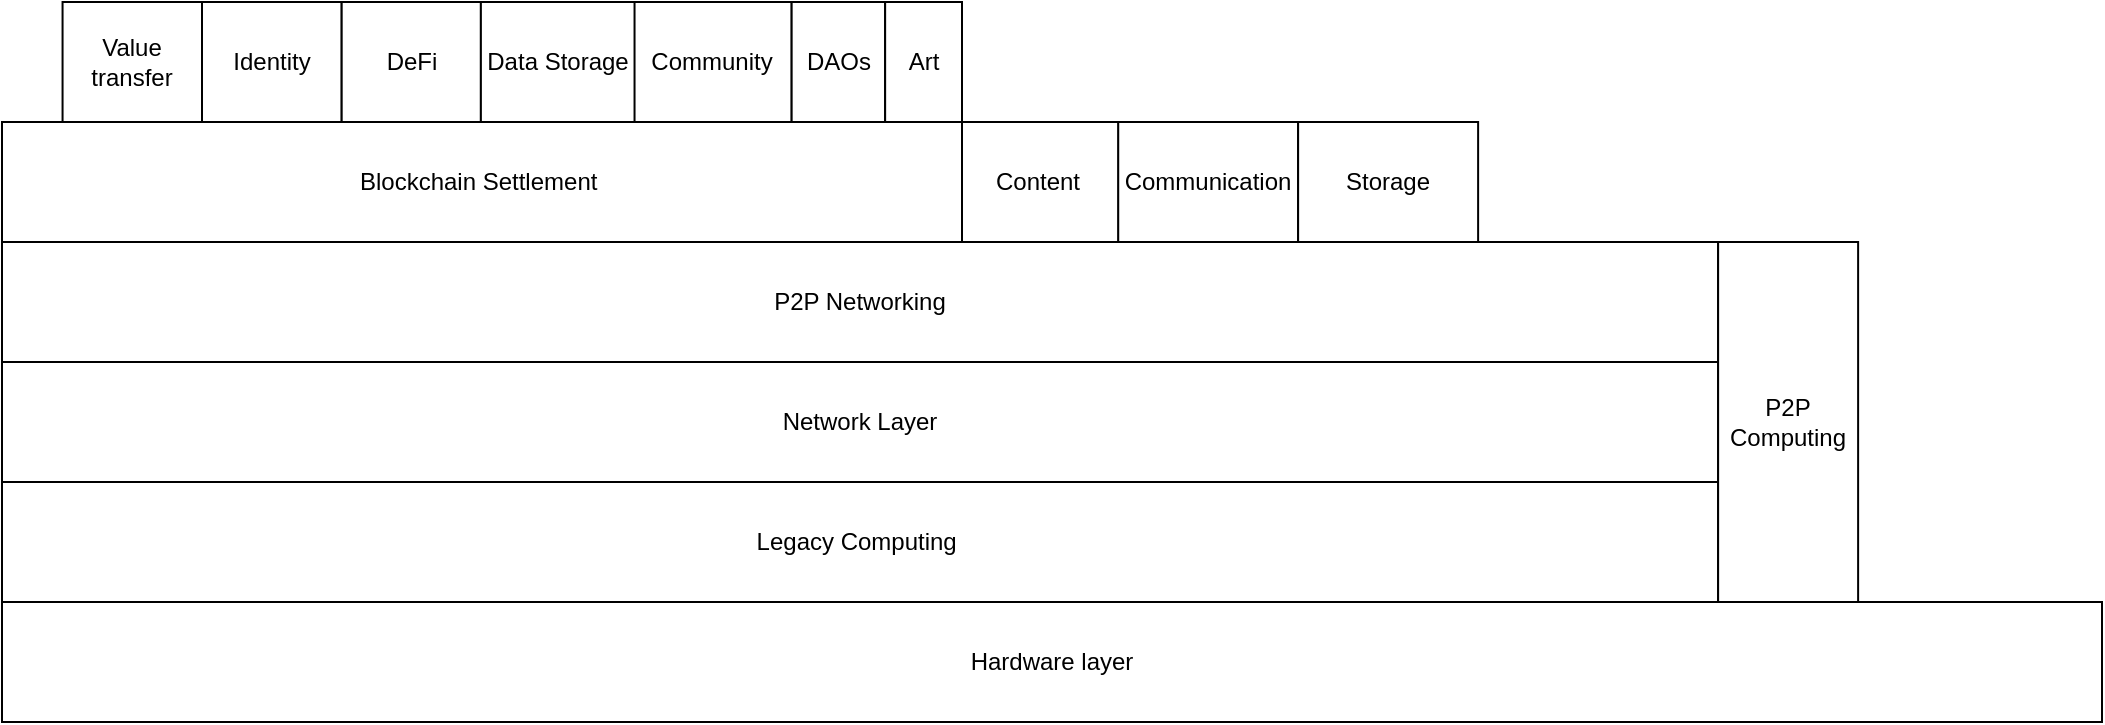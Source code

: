 <mxfile version="15.0.6" type="github">
  <diagram id="qrj2RsEYHnxCMvU44XKw" name="Page-1">
    <mxGraphModel dx="1090" dy="585" grid="1" gridSize="10" guides="1" tooltips="1" connect="1" arrows="1" fold="1" page="1" pageScale="1" pageWidth="827" pageHeight="1169" math="0" shadow="0">
      <root>
        <mxCell id="0" />
        <mxCell id="1" parent="0" />
        <mxCell id="yotDON_448eLQb3-O2F5-28" value="" style="group;container=1;" vertex="1" connectable="0" parent="1">
          <mxGeometry y="280" width="1050" height="300" as="geometry" />
        </mxCell>
        <mxCell id="yotDON_448eLQb3-O2F5-1" value="Hardware layer" style="rounded=0;whiteSpace=wrap;html=1;" vertex="1" parent="yotDON_448eLQb3-O2F5-28">
          <mxGeometry y="240" width="1050" height="60" as="geometry" />
        </mxCell>
        <mxCell id="yotDON_448eLQb3-O2F5-2" value="Network Layer" style="rounded=0;whiteSpace=wrap;html=1;" vertex="1" parent="yotDON_448eLQb3-O2F5-28">
          <mxGeometry y="120" width="858.065" height="60" as="geometry" />
        </mxCell>
        <mxCell id="yotDON_448eLQb3-O2F5-11" value="Legacy Computing&amp;nbsp;" style="rounded=0;whiteSpace=wrap;html=1;" vertex="1" parent="yotDON_448eLQb3-O2F5-28">
          <mxGeometry y="180" width="858.065" height="60" as="geometry" />
        </mxCell>
        <mxCell id="yotDON_448eLQb3-O2F5-5" value="P2P Networking" style="rounded=0;whiteSpace=wrap;html=1;" vertex="1" parent="yotDON_448eLQb3-O2F5-28">
          <mxGeometry y="60" width="858.06" height="60" as="geometry" />
        </mxCell>
        <mxCell id="yotDON_448eLQb3-O2F5-9" value="Communication" style="rounded=0;whiteSpace=wrap;html=1;" vertex="1" parent="yotDON_448eLQb3-O2F5-28">
          <mxGeometry x="558.06" width="90" height="60" as="geometry" />
        </mxCell>
        <mxCell id="yotDON_448eLQb3-O2F5-12" value="Storage" style="rounded=0;whiteSpace=wrap;html=1;" vertex="1" parent="yotDON_448eLQb3-O2F5-28">
          <mxGeometry x="648.06" width="90" height="60" as="geometry" />
        </mxCell>
        <mxCell id="yotDON_448eLQb3-O2F5-8" value="Content" style="rounded=0;whiteSpace=wrap;html=1;" vertex="1" parent="yotDON_448eLQb3-O2F5-28">
          <mxGeometry x="478.06" width="80" height="60" as="geometry" />
        </mxCell>
        <mxCell id="yotDON_448eLQb3-O2F5-10" value="P2P Computing" style="rounded=0;whiteSpace=wrap;html=1;" vertex="1" parent="yotDON_448eLQb3-O2F5-28">
          <mxGeometry x="858.06" y="60" width="70" height="180" as="geometry" />
        </mxCell>
        <mxCell id="yotDON_448eLQb3-O2F5-7" value="DeFi" style="rounded=0;whiteSpace=wrap;html=1;" vertex="1" parent="1">
          <mxGeometry x="169.719" y="220" width="69.719" height="60" as="geometry" />
        </mxCell>
        <mxCell id="yotDON_448eLQb3-O2F5-15" value="Data Storage" style="rounded=0;whiteSpace=wrap;html=1;" vertex="1" parent="1">
          <mxGeometry x="239.438" y="220" width="78.434" height="60" as="geometry" />
        </mxCell>
        <mxCell id="yotDON_448eLQb3-O2F5-23" value="DAOs" style="rounded=0;whiteSpace=wrap;html=1;" vertex="1" parent="1">
          <mxGeometry x="394.7" y="220" width="46.87" height="60" as="geometry" />
        </mxCell>
        <mxCell id="yotDON_448eLQb3-O2F5-16" value="Community" style="rounded=0;whiteSpace=wrap;html=1;" vertex="1" parent="1">
          <mxGeometry x="316.27" y="220" width="78.434" height="60" as="geometry" />
        </mxCell>
        <mxCell id="yotDON_448eLQb3-O2F5-6" value="Identity" style="rounded=0;whiteSpace=wrap;html=1;" vertex="1" parent="1">
          <mxGeometry x="100" y="220" width="69.719" height="60" as="geometry" />
        </mxCell>
        <mxCell id="yotDON_448eLQb3-O2F5-34" value="Value transfer" style="rounded=0;whiteSpace=wrap;html=1;" vertex="1" parent="1">
          <mxGeometry x="30.28" y="220" width="69.719" height="60" as="geometry" />
        </mxCell>
        <mxCell id="yotDON_448eLQb3-O2F5-3" value="Blockchain Settlement&amp;nbsp;" style="rounded=0;whiteSpace=wrap;html=1;" vertex="1" parent="1">
          <mxGeometry y="280" width="480" height="60" as="geometry" />
        </mxCell>
        <mxCell id="yotDON_448eLQb3-O2F5-24" value="Art" style="rounded=0;whiteSpace=wrap;html=1;" vertex="1" parent="1">
          <mxGeometry x="441.57" y="220" width="38.43" height="60" as="geometry" />
        </mxCell>
      </root>
    </mxGraphModel>
  </diagram>
</mxfile>
